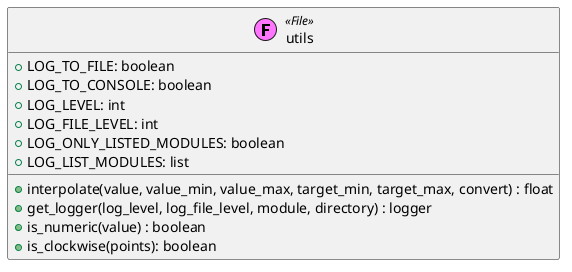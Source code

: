 @startuml
!$file = "(F,#ff75ff) File"
class utils <<$file>> {
    + LOG_TO_FILE: boolean
    + LOG_TO_CONSOLE: boolean
    + LOG_LEVEL: int
    + LOG_FILE_LEVEL: int
    + LOG_ONLY_LISTED_MODULES: boolean
    + LOG_LIST_MODULES: list

    + interpolate(value, value_min, value_max, target_min, target_max, convert) : float
    + get_logger(log_level, log_file_level, module, directory) : logger
    + is_numeric(value) : boolean
    + is_clockwise(points): boolean
}
@enduml